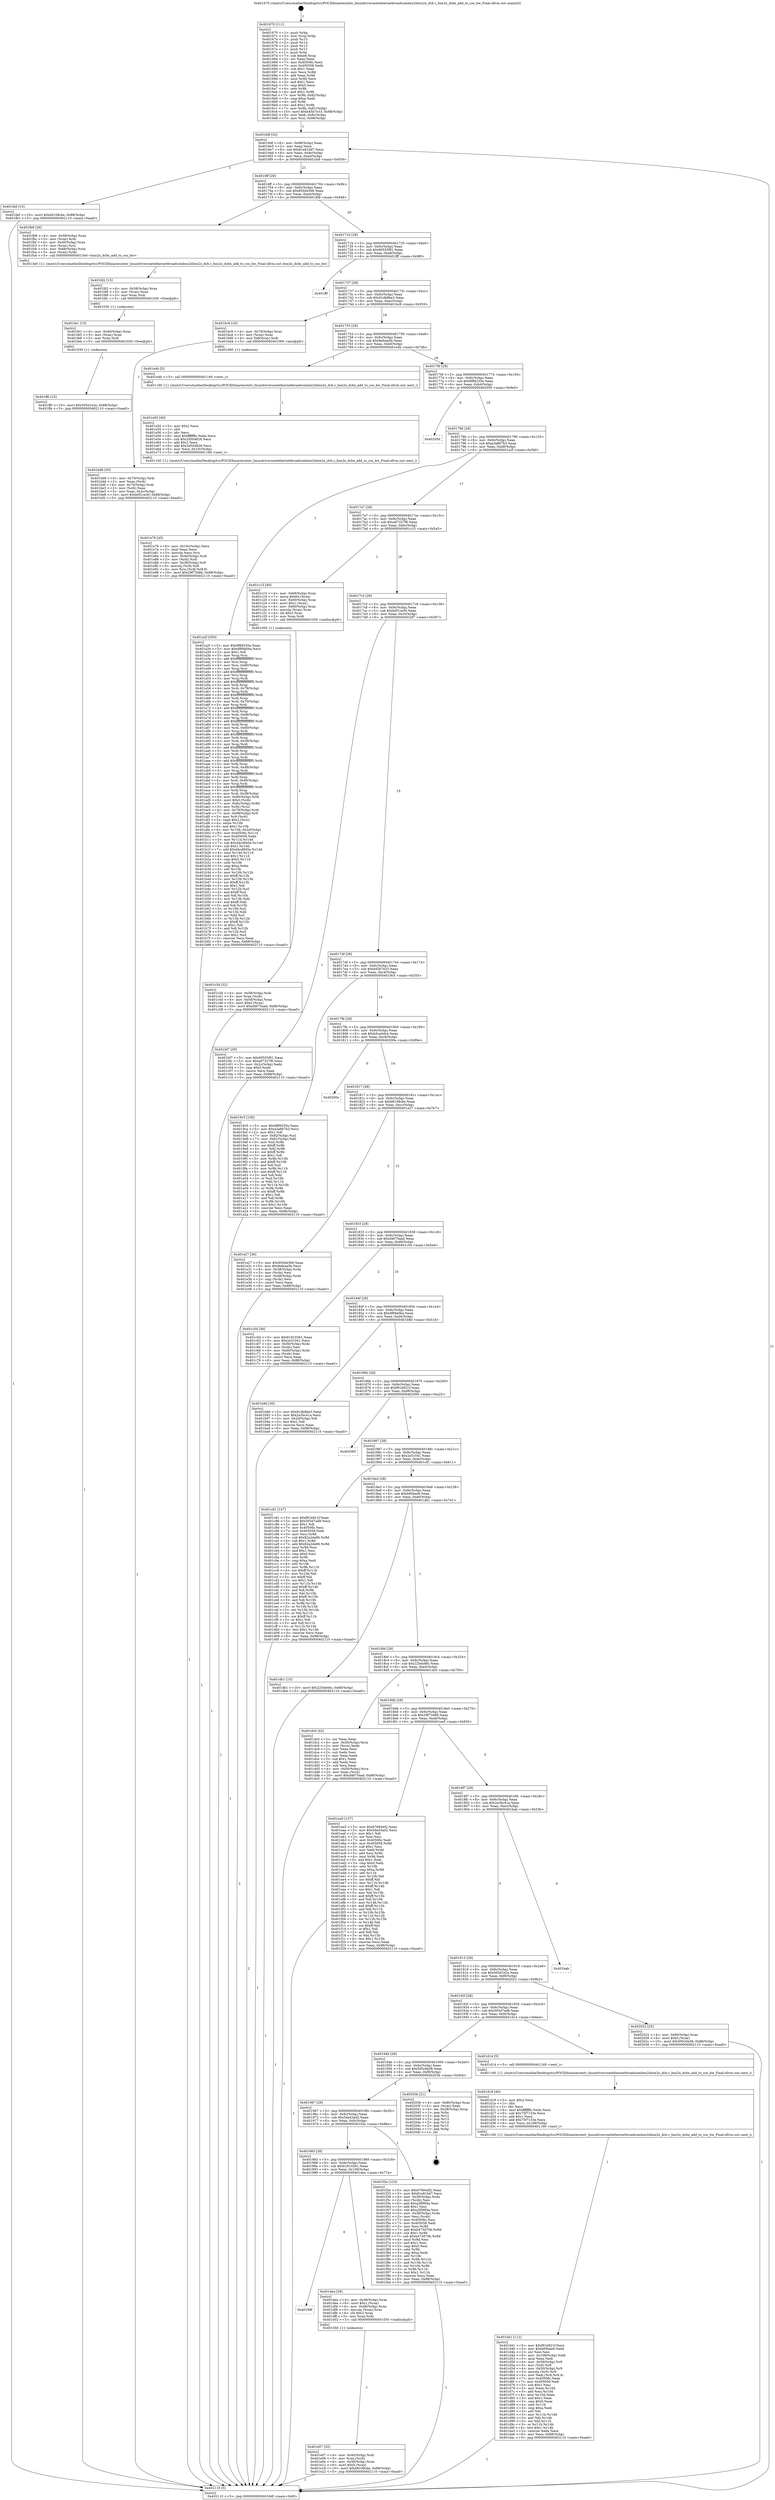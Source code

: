 digraph "0x401670" {
  label = "0x401670 (/mnt/c/Users/mathe/Desktop/tcc/POCII/binaries/extr_linuxdriversnetethernetbroadcombnx2xbnx2x_dcb.c_bnx2x_dcbx_add_to_cos_bw_Final-ollvm.out::main(0))"
  labelloc = "t"
  node[shape=record]

  Entry [label="",width=0.3,height=0.3,shape=circle,fillcolor=black,style=filled]
  "0x4016df" [label="{
     0x4016df [32]\l
     | [instrs]\l
     &nbsp;&nbsp;0x4016df \<+6\>: mov -0x88(%rbp),%eax\l
     &nbsp;&nbsp;0x4016e5 \<+2\>: mov %eax,%ecx\l
     &nbsp;&nbsp;0x4016e7 \<+6\>: sub $0x81e81bd7,%ecx\l
     &nbsp;&nbsp;0x4016ed \<+6\>: mov %eax,-0x9c(%rbp)\l
     &nbsp;&nbsp;0x4016f3 \<+6\>: mov %ecx,-0xa0(%rbp)\l
     &nbsp;&nbsp;0x4016f9 \<+6\>: je 0000000000401fa9 \<main+0x939\>\l
  }"]
  "0x401fa9" [label="{
     0x401fa9 [15]\l
     | [instrs]\l
     &nbsp;&nbsp;0x401fa9 \<+10\>: movl $0xb8108cbe,-0x88(%rbp)\l
     &nbsp;&nbsp;0x401fb3 \<+5\>: jmp 0000000000402110 \<main+0xaa0\>\l
  }"]
  "0x4016ff" [label="{
     0x4016ff [28]\l
     | [instrs]\l
     &nbsp;&nbsp;0x4016ff \<+5\>: jmp 0000000000401704 \<main+0x94\>\l
     &nbsp;&nbsp;0x401704 \<+6\>: mov -0x9c(%rbp),%eax\l
     &nbsp;&nbsp;0x40170a \<+5\>: sub $0x850d4366,%eax\l
     &nbsp;&nbsp;0x40170f \<+6\>: mov %eax,-0xa4(%rbp)\l
     &nbsp;&nbsp;0x401715 \<+6\>: je 0000000000401fb8 \<main+0x948\>\l
  }"]
  Exit [label="",width=0.3,height=0.3,shape=circle,fillcolor=black,style=filled,peripheries=2]
  "0x401fb8" [label="{
     0x401fb8 [26]\l
     | [instrs]\l
     &nbsp;&nbsp;0x401fb8 \<+4\>: mov -0x58(%rbp),%rax\l
     &nbsp;&nbsp;0x401fbc \<+3\>: mov (%rax),%rdi\l
     &nbsp;&nbsp;0x401fbf \<+4\>: mov -0x40(%rbp),%rax\l
     &nbsp;&nbsp;0x401fc3 \<+3\>: mov (%rax),%rsi\l
     &nbsp;&nbsp;0x401fc6 \<+4\>: mov -0x68(%rbp),%rax\l
     &nbsp;&nbsp;0x401fca \<+3\>: mov (%rax),%rdx\l
     &nbsp;&nbsp;0x401fcd \<+5\>: call 00000000004013e0 \<bnx2x_dcbx_add_to_cos_bw\>\l
     | [calls]\l
     &nbsp;&nbsp;0x4013e0 \{1\} (/mnt/c/Users/mathe/Desktop/tcc/POCII/binaries/extr_linuxdriversnetethernetbroadcombnx2xbnx2x_dcb.c_bnx2x_dcbx_add_to_cos_bw_Final-ollvm.out::bnx2x_dcbx_add_to_cos_bw)\l
  }"]
  "0x40171b" [label="{
     0x40171b [28]\l
     | [instrs]\l
     &nbsp;&nbsp;0x40171b \<+5\>: jmp 0000000000401720 \<main+0xb0\>\l
     &nbsp;&nbsp;0x401720 \<+6\>: mov -0x9c(%rbp),%eax\l
     &nbsp;&nbsp;0x401726 \<+5\>: sub $0x90555f91,%eax\l
     &nbsp;&nbsp;0x40172b \<+6\>: mov %eax,-0xa8(%rbp)\l
     &nbsp;&nbsp;0x401731 \<+6\>: je 0000000000401fff \<main+0x98f\>\l
  }"]
  "0x401ff0" [label="{
     0x401ff0 [15]\l
     | [instrs]\l
     &nbsp;&nbsp;0x401ff0 \<+10\>: movl $0x505d1e2e,-0x88(%rbp)\l
     &nbsp;&nbsp;0x401ffa \<+5\>: jmp 0000000000402110 \<main+0xaa0\>\l
  }"]
  "0x401fff" [label="{
     0x401fff\l
  }", style=dashed]
  "0x401737" [label="{
     0x401737 [28]\l
     | [instrs]\l
     &nbsp;&nbsp;0x401737 \<+5\>: jmp 000000000040173c \<main+0xcc\>\l
     &nbsp;&nbsp;0x40173c \<+6\>: mov -0x9c(%rbp),%eax\l
     &nbsp;&nbsp;0x401742 \<+5\>: sub $0x91db8be3,%eax\l
     &nbsp;&nbsp;0x401747 \<+6\>: mov %eax,-0xac(%rbp)\l
     &nbsp;&nbsp;0x40174d \<+6\>: je 0000000000401bc9 \<main+0x559\>\l
  }"]
  "0x401fe1" [label="{
     0x401fe1 [15]\l
     | [instrs]\l
     &nbsp;&nbsp;0x401fe1 \<+4\>: mov -0x40(%rbp),%rax\l
     &nbsp;&nbsp;0x401fe5 \<+3\>: mov (%rax),%rax\l
     &nbsp;&nbsp;0x401fe8 \<+3\>: mov %rax,%rdi\l
     &nbsp;&nbsp;0x401feb \<+5\>: call 0000000000401030 \<free@plt\>\l
     | [calls]\l
     &nbsp;&nbsp;0x401030 \{1\} (unknown)\l
  }"]
  "0x401bc9" [label="{
     0x401bc9 [16]\l
     | [instrs]\l
     &nbsp;&nbsp;0x401bc9 \<+4\>: mov -0x78(%rbp),%rax\l
     &nbsp;&nbsp;0x401bcd \<+3\>: mov (%rax),%rax\l
     &nbsp;&nbsp;0x401bd0 \<+4\>: mov 0x8(%rax),%rdi\l
     &nbsp;&nbsp;0x401bd4 \<+5\>: call 0000000000401060 \<atoi@plt\>\l
     | [calls]\l
     &nbsp;&nbsp;0x401060 \{1\} (unknown)\l
  }"]
  "0x401753" [label="{
     0x401753 [28]\l
     | [instrs]\l
     &nbsp;&nbsp;0x401753 \<+5\>: jmp 0000000000401758 \<main+0xe8\>\l
     &nbsp;&nbsp;0x401758 \<+6\>: mov -0x9c(%rbp),%eax\l
     &nbsp;&nbsp;0x40175e \<+5\>: sub $0x9efeaa5b,%eax\l
     &nbsp;&nbsp;0x401763 \<+6\>: mov %eax,-0xb0(%rbp)\l
     &nbsp;&nbsp;0x401769 \<+6\>: je 0000000000401e4b \<main+0x7db\>\l
  }"]
  "0x401fd2" [label="{
     0x401fd2 [15]\l
     | [instrs]\l
     &nbsp;&nbsp;0x401fd2 \<+4\>: mov -0x58(%rbp),%rax\l
     &nbsp;&nbsp;0x401fd6 \<+3\>: mov (%rax),%rax\l
     &nbsp;&nbsp;0x401fd9 \<+3\>: mov %rax,%rdi\l
     &nbsp;&nbsp;0x401fdc \<+5\>: call 0000000000401030 \<free@plt\>\l
     | [calls]\l
     &nbsp;&nbsp;0x401030 \{1\} (unknown)\l
  }"]
  "0x401e4b" [label="{
     0x401e4b [5]\l
     | [instrs]\l
     &nbsp;&nbsp;0x401e4b \<+5\>: call 0000000000401160 \<next_i\>\l
     | [calls]\l
     &nbsp;&nbsp;0x401160 \{1\} (/mnt/c/Users/mathe/Desktop/tcc/POCII/binaries/extr_linuxdriversnetethernetbroadcombnx2xbnx2x_dcb.c_bnx2x_dcbx_add_to_cos_bw_Final-ollvm.out::next_i)\l
  }"]
  "0x40176f" [label="{
     0x40176f [28]\l
     | [instrs]\l
     &nbsp;&nbsp;0x40176f \<+5\>: jmp 0000000000401774 \<main+0x104\>\l
     &nbsp;&nbsp;0x401774 \<+6\>: mov -0x9c(%rbp),%eax\l
     &nbsp;&nbsp;0x40177a \<+5\>: sub $0x9f89255e,%eax\l
     &nbsp;&nbsp;0x40177f \<+6\>: mov %eax,-0xb4(%rbp)\l
     &nbsp;&nbsp;0x401785 \<+6\>: je 0000000000402050 \<main+0x9e0\>\l
  }"]
  "0x401e78" [label="{
     0x401e78 [45]\l
     | [instrs]\l
     &nbsp;&nbsp;0x401e78 \<+6\>: mov -0x10c(%rbp),%ecx\l
     &nbsp;&nbsp;0x401e7e \<+3\>: imul %eax,%ecx\l
     &nbsp;&nbsp;0x401e81 \<+3\>: movslq %ecx,%rsi\l
     &nbsp;&nbsp;0x401e84 \<+4\>: mov -0x40(%rbp),%rdi\l
     &nbsp;&nbsp;0x401e88 \<+3\>: mov (%rdi),%rdi\l
     &nbsp;&nbsp;0x401e8b \<+4\>: mov -0x38(%rbp),%r8\l
     &nbsp;&nbsp;0x401e8f \<+3\>: movslq (%r8),%r8\l
     &nbsp;&nbsp;0x401e92 \<+4\>: mov %rsi,(%rdi,%r8,8)\l
     &nbsp;&nbsp;0x401e96 \<+10\>: movl $0x29f73486,-0x88(%rbp)\l
     &nbsp;&nbsp;0x401ea0 \<+5\>: jmp 0000000000402110 \<main+0xaa0\>\l
  }"]
  "0x402050" [label="{
     0x402050\l
  }", style=dashed]
  "0x40178b" [label="{
     0x40178b [28]\l
     | [instrs]\l
     &nbsp;&nbsp;0x40178b \<+5\>: jmp 0000000000401790 \<main+0x120\>\l
     &nbsp;&nbsp;0x401790 \<+6\>: mov -0x9c(%rbp),%eax\l
     &nbsp;&nbsp;0x401796 \<+5\>: sub $0xa3a867b3,%eax\l
     &nbsp;&nbsp;0x40179b \<+6\>: mov %eax,-0xb8(%rbp)\l
     &nbsp;&nbsp;0x4017a1 \<+6\>: je 0000000000401a2f \<main+0x3bf\>\l
  }"]
  "0x401e50" [label="{
     0x401e50 [40]\l
     | [instrs]\l
     &nbsp;&nbsp;0x401e50 \<+5\>: mov $0x2,%ecx\l
     &nbsp;&nbsp;0x401e55 \<+1\>: cltd\l
     &nbsp;&nbsp;0x401e56 \<+2\>: idiv %ecx\l
     &nbsp;&nbsp;0x401e58 \<+6\>: imul $0xfffffffe,%edx,%ecx\l
     &nbsp;&nbsp;0x401e5e \<+6\>: sub $0x2d504826,%ecx\l
     &nbsp;&nbsp;0x401e64 \<+3\>: add $0x1,%ecx\l
     &nbsp;&nbsp;0x401e67 \<+6\>: add $0x2d504826,%ecx\l
     &nbsp;&nbsp;0x401e6d \<+6\>: mov %ecx,-0x10c(%rbp)\l
     &nbsp;&nbsp;0x401e73 \<+5\>: call 0000000000401160 \<next_i\>\l
     | [calls]\l
     &nbsp;&nbsp;0x401160 \{1\} (/mnt/c/Users/mathe/Desktop/tcc/POCII/binaries/extr_linuxdriversnetethernetbroadcombnx2xbnx2x_dcb.c_bnx2x_dcbx_add_to_cos_bw_Final-ollvm.out::next_i)\l
  }"]
  "0x401a2f" [label="{
     0x401a2f [350]\l
     | [instrs]\l
     &nbsp;&nbsp;0x401a2f \<+5\>: mov $0x9f89255e,%eax\l
     &nbsp;&nbsp;0x401a34 \<+5\>: mov $0xdf89a0ba,%ecx\l
     &nbsp;&nbsp;0x401a39 \<+2\>: mov $0x1,%dl\l
     &nbsp;&nbsp;0x401a3b \<+3\>: mov %rsp,%rsi\l
     &nbsp;&nbsp;0x401a3e \<+4\>: add $0xfffffffffffffff0,%rsi\l
     &nbsp;&nbsp;0x401a42 \<+3\>: mov %rsi,%rsp\l
     &nbsp;&nbsp;0x401a45 \<+4\>: mov %rsi,-0x80(%rbp)\l
     &nbsp;&nbsp;0x401a49 \<+3\>: mov %rsp,%rsi\l
     &nbsp;&nbsp;0x401a4c \<+4\>: add $0xfffffffffffffff0,%rsi\l
     &nbsp;&nbsp;0x401a50 \<+3\>: mov %rsi,%rsp\l
     &nbsp;&nbsp;0x401a53 \<+3\>: mov %rsp,%rdi\l
     &nbsp;&nbsp;0x401a56 \<+4\>: add $0xfffffffffffffff0,%rdi\l
     &nbsp;&nbsp;0x401a5a \<+3\>: mov %rdi,%rsp\l
     &nbsp;&nbsp;0x401a5d \<+4\>: mov %rdi,-0x78(%rbp)\l
     &nbsp;&nbsp;0x401a61 \<+3\>: mov %rsp,%rdi\l
     &nbsp;&nbsp;0x401a64 \<+4\>: add $0xfffffffffffffff0,%rdi\l
     &nbsp;&nbsp;0x401a68 \<+3\>: mov %rdi,%rsp\l
     &nbsp;&nbsp;0x401a6b \<+4\>: mov %rdi,-0x70(%rbp)\l
     &nbsp;&nbsp;0x401a6f \<+3\>: mov %rsp,%rdi\l
     &nbsp;&nbsp;0x401a72 \<+4\>: add $0xfffffffffffffff0,%rdi\l
     &nbsp;&nbsp;0x401a76 \<+3\>: mov %rdi,%rsp\l
     &nbsp;&nbsp;0x401a79 \<+4\>: mov %rdi,-0x68(%rbp)\l
     &nbsp;&nbsp;0x401a7d \<+3\>: mov %rsp,%rdi\l
     &nbsp;&nbsp;0x401a80 \<+4\>: add $0xfffffffffffffff0,%rdi\l
     &nbsp;&nbsp;0x401a84 \<+3\>: mov %rdi,%rsp\l
     &nbsp;&nbsp;0x401a87 \<+4\>: mov %rdi,-0x60(%rbp)\l
     &nbsp;&nbsp;0x401a8b \<+3\>: mov %rsp,%rdi\l
     &nbsp;&nbsp;0x401a8e \<+4\>: add $0xfffffffffffffff0,%rdi\l
     &nbsp;&nbsp;0x401a92 \<+3\>: mov %rdi,%rsp\l
     &nbsp;&nbsp;0x401a95 \<+4\>: mov %rdi,-0x58(%rbp)\l
     &nbsp;&nbsp;0x401a99 \<+3\>: mov %rsp,%rdi\l
     &nbsp;&nbsp;0x401a9c \<+4\>: add $0xfffffffffffffff0,%rdi\l
     &nbsp;&nbsp;0x401aa0 \<+3\>: mov %rdi,%rsp\l
     &nbsp;&nbsp;0x401aa3 \<+4\>: mov %rdi,-0x50(%rbp)\l
     &nbsp;&nbsp;0x401aa7 \<+3\>: mov %rsp,%rdi\l
     &nbsp;&nbsp;0x401aaa \<+4\>: add $0xfffffffffffffff0,%rdi\l
     &nbsp;&nbsp;0x401aae \<+3\>: mov %rdi,%rsp\l
     &nbsp;&nbsp;0x401ab1 \<+4\>: mov %rdi,-0x48(%rbp)\l
     &nbsp;&nbsp;0x401ab5 \<+3\>: mov %rsp,%rdi\l
     &nbsp;&nbsp;0x401ab8 \<+4\>: add $0xfffffffffffffff0,%rdi\l
     &nbsp;&nbsp;0x401abc \<+3\>: mov %rdi,%rsp\l
     &nbsp;&nbsp;0x401abf \<+4\>: mov %rdi,-0x40(%rbp)\l
     &nbsp;&nbsp;0x401ac3 \<+3\>: mov %rsp,%rdi\l
     &nbsp;&nbsp;0x401ac6 \<+4\>: add $0xfffffffffffffff0,%rdi\l
     &nbsp;&nbsp;0x401aca \<+3\>: mov %rdi,%rsp\l
     &nbsp;&nbsp;0x401acd \<+4\>: mov %rdi,-0x38(%rbp)\l
     &nbsp;&nbsp;0x401ad1 \<+4\>: mov -0x80(%rbp),%rdi\l
     &nbsp;&nbsp;0x401ad5 \<+6\>: movl $0x0,(%rdi)\l
     &nbsp;&nbsp;0x401adb \<+7\>: mov -0x8c(%rbp),%r8d\l
     &nbsp;&nbsp;0x401ae2 \<+3\>: mov %r8d,(%rsi)\l
     &nbsp;&nbsp;0x401ae5 \<+4\>: mov -0x78(%rbp),%rdi\l
     &nbsp;&nbsp;0x401ae9 \<+7\>: mov -0x98(%rbp),%r9\l
     &nbsp;&nbsp;0x401af0 \<+3\>: mov %r9,(%rdi)\l
     &nbsp;&nbsp;0x401af3 \<+3\>: cmpl $0x2,(%rsi)\l
     &nbsp;&nbsp;0x401af6 \<+4\>: setne %r10b\l
     &nbsp;&nbsp;0x401afa \<+4\>: and $0x1,%r10b\l
     &nbsp;&nbsp;0x401afe \<+4\>: mov %r10b,-0x2d(%rbp)\l
     &nbsp;&nbsp;0x401b02 \<+8\>: mov 0x40506c,%r11d\l
     &nbsp;&nbsp;0x401b0a \<+7\>: mov 0x405058,%ebx\l
     &nbsp;&nbsp;0x401b11 \<+3\>: mov %r11d,%r14d\l
     &nbsp;&nbsp;0x401b14 \<+7\>: sub $0xd4cd945e,%r14d\l
     &nbsp;&nbsp;0x401b1b \<+4\>: sub $0x1,%r14d\l
     &nbsp;&nbsp;0x401b1f \<+7\>: add $0xd4cd945e,%r14d\l
     &nbsp;&nbsp;0x401b26 \<+4\>: imul %r14d,%r11d\l
     &nbsp;&nbsp;0x401b2a \<+4\>: and $0x1,%r11d\l
     &nbsp;&nbsp;0x401b2e \<+4\>: cmp $0x0,%r11d\l
     &nbsp;&nbsp;0x401b32 \<+4\>: sete %r10b\l
     &nbsp;&nbsp;0x401b36 \<+3\>: cmp $0xa,%ebx\l
     &nbsp;&nbsp;0x401b39 \<+4\>: setl %r15b\l
     &nbsp;&nbsp;0x401b3d \<+3\>: mov %r10b,%r12b\l
     &nbsp;&nbsp;0x401b40 \<+4\>: xor $0xff,%r12b\l
     &nbsp;&nbsp;0x401b44 \<+3\>: mov %r15b,%r13b\l
     &nbsp;&nbsp;0x401b47 \<+4\>: xor $0xff,%r13b\l
     &nbsp;&nbsp;0x401b4b \<+3\>: xor $0x1,%dl\l
     &nbsp;&nbsp;0x401b4e \<+3\>: mov %r12b,%sil\l
     &nbsp;&nbsp;0x401b51 \<+4\>: and $0xff,%sil\l
     &nbsp;&nbsp;0x401b55 \<+3\>: and %dl,%r10b\l
     &nbsp;&nbsp;0x401b58 \<+3\>: mov %r13b,%dil\l
     &nbsp;&nbsp;0x401b5b \<+4\>: and $0xff,%dil\l
     &nbsp;&nbsp;0x401b5f \<+3\>: and %dl,%r15b\l
     &nbsp;&nbsp;0x401b62 \<+3\>: or %r10b,%sil\l
     &nbsp;&nbsp;0x401b65 \<+3\>: or %r15b,%dil\l
     &nbsp;&nbsp;0x401b68 \<+3\>: xor %dil,%sil\l
     &nbsp;&nbsp;0x401b6b \<+3\>: or %r13b,%r12b\l
     &nbsp;&nbsp;0x401b6e \<+4\>: xor $0xff,%r12b\l
     &nbsp;&nbsp;0x401b72 \<+3\>: or $0x1,%dl\l
     &nbsp;&nbsp;0x401b75 \<+3\>: and %dl,%r12b\l
     &nbsp;&nbsp;0x401b78 \<+3\>: or %r12b,%sil\l
     &nbsp;&nbsp;0x401b7b \<+4\>: test $0x1,%sil\l
     &nbsp;&nbsp;0x401b7f \<+3\>: cmovne %ecx,%eax\l
     &nbsp;&nbsp;0x401b82 \<+6\>: mov %eax,-0x88(%rbp)\l
     &nbsp;&nbsp;0x401b88 \<+5\>: jmp 0000000000402110 \<main+0xaa0\>\l
  }"]
  "0x4017a7" [label="{
     0x4017a7 [28]\l
     | [instrs]\l
     &nbsp;&nbsp;0x4017a7 \<+5\>: jmp 00000000004017ac \<main+0x13c\>\l
     &nbsp;&nbsp;0x4017ac \<+6\>: mov -0x9c(%rbp),%eax\l
     &nbsp;&nbsp;0x4017b2 \<+5\>: sub $0xa97327f6,%eax\l
     &nbsp;&nbsp;0x4017b7 \<+6\>: mov %eax,-0xbc(%rbp)\l
     &nbsp;&nbsp;0x4017bd \<+6\>: je 0000000000401c15 \<main+0x5a5\>\l
  }"]
  "0x401e07" [label="{
     0x401e07 [32]\l
     | [instrs]\l
     &nbsp;&nbsp;0x401e07 \<+4\>: mov -0x40(%rbp),%rdi\l
     &nbsp;&nbsp;0x401e0b \<+3\>: mov %rax,(%rdi)\l
     &nbsp;&nbsp;0x401e0e \<+4\>: mov -0x38(%rbp),%rax\l
     &nbsp;&nbsp;0x401e12 \<+6\>: movl $0x0,(%rax)\l
     &nbsp;&nbsp;0x401e18 \<+10\>: movl $0xb8108cbe,-0x88(%rbp)\l
     &nbsp;&nbsp;0x401e22 \<+5\>: jmp 0000000000402110 \<main+0xaa0\>\l
  }"]
  "0x401c15" [label="{
     0x401c15 [40]\l
     | [instrs]\l
     &nbsp;&nbsp;0x401c15 \<+4\>: mov -0x68(%rbp),%rax\l
     &nbsp;&nbsp;0x401c19 \<+7\>: movq $0x64,(%rax)\l
     &nbsp;&nbsp;0x401c20 \<+4\>: mov -0x60(%rbp),%rax\l
     &nbsp;&nbsp;0x401c24 \<+6\>: movl $0x1,(%rax)\l
     &nbsp;&nbsp;0x401c2a \<+4\>: mov -0x60(%rbp),%rax\l
     &nbsp;&nbsp;0x401c2e \<+3\>: movslq (%rax),%rax\l
     &nbsp;&nbsp;0x401c31 \<+4\>: shl $0x2,%rax\l
     &nbsp;&nbsp;0x401c35 \<+3\>: mov %rax,%rdi\l
     &nbsp;&nbsp;0x401c38 \<+5\>: call 0000000000401050 \<malloc@plt\>\l
     | [calls]\l
     &nbsp;&nbsp;0x401050 \{1\} (unknown)\l
  }"]
  "0x4017c3" [label="{
     0x4017c3 [28]\l
     | [instrs]\l
     &nbsp;&nbsp;0x4017c3 \<+5\>: jmp 00000000004017c8 \<main+0x158\>\l
     &nbsp;&nbsp;0x4017c8 \<+6\>: mov -0x9c(%rbp),%eax\l
     &nbsp;&nbsp;0x4017ce \<+5\>: sub $0xb0f1ce30,%eax\l
     &nbsp;&nbsp;0x4017d3 \<+6\>: mov %eax,-0xc0(%rbp)\l
     &nbsp;&nbsp;0x4017d9 \<+6\>: je 0000000000401bf7 \<main+0x587\>\l
  }"]
  "0x40199f" [label="{
     0x40199f\l
  }", style=dashed]
  "0x401bf7" [label="{
     0x401bf7 [30]\l
     | [instrs]\l
     &nbsp;&nbsp;0x401bf7 \<+5\>: mov $0x90555f91,%eax\l
     &nbsp;&nbsp;0x401bfc \<+5\>: mov $0xa97327f6,%ecx\l
     &nbsp;&nbsp;0x401c01 \<+3\>: mov -0x2c(%rbp),%edx\l
     &nbsp;&nbsp;0x401c04 \<+3\>: cmp $0x0,%edx\l
     &nbsp;&nbsp;0x401c07 \<+3\>: cmove %ecx,%eax\l
     &nbsp;&nbsp;0x401c0a \<+6\>: mov %eax,-0x88(%rbp)\l
     &nbsp;&nbsp;0x401c10 \<+5\>: jmp 0000000000402110 \<main+0xaa0\>\l
  }"]
  "0x4017df" [label="{
     0x4017df [28]\l
     | [instrs]\l
     &nbsp;&nbsp;0x4017df \<+5\>: jmp 00000000004017e4 \<main+0x174\>\l
     &nbsp;&nbsp;0x4017e4 \<+6\>: mov -0x9c(%rbp),%eax\l
     &nbsp;&nbsp;0x4017ea \<+5\>: sub $0xb45b7e33,%eax\l
     &nbsp;&nbsp;0x4017ef \<+6\>: mov %eax,-0xc4(%rbp)\l
     &nbsp;&nbsp;0x4017f5 \<+6\>: je 00000000004019c5 \<main+0x355\>\l
  }"]
  "0x401dea" [label="{
     0x401dea [29]\l
     | [instrs]\l
     &nbsp;&nbsp;0x401dea \<+4\>: mov -0x48(%rbp),%rax\l
     &nbsp;&nbsp;0x401dee \<+6\>: movl $0x1,(%rax)\l
     &nbsp;&nbsp;0x401df4 \<+4\>: mov -0x48(%rbp),%rax\l
     &nbsp;&nbsp;0x401df8 \<+3\>: movslq (%rax),%rax\l
     &nbsp;&nbsp;0x401dfb \<+4\>: shl $0x3,%rax\l
     &nbsp;&nbsp;0x401dff \<+3\>: mov %rax,%rdi\l
     &nbsp;&nbsp;0x401e02 \<+5\>: call 0000000000401050 \<malloc@plt\>\l
     | [calls]\l
     &nbsp;&nbsp;0x401050 \{1\} (unknown)\l
  }"]
  "0x4019c5" [label="{
     0x4019c5 [106]\l
     | [instrs]\l
     &nbsp;&nbsp;0x4019c5 \<+5\>: mov $0x9f89255e,%eax\l
     &nbsp;&nbsp;0x4019ca \<+5\>: mov $0xa3a867b3,%ecx\l
     &nbsp;&nbsp;0x4019cf \<+2\>: mov $0x1,%dl\l
     &nbsp;&nbsp;0x4019d1 \<+7\>: mov -0x82(%rbp),%sil\l
     &nbsp;&nbsp;0x4019d8 \<+7\>: mov -0x81(%rbp),%dil\l
     &nbsp;&nbsp;0x4019df \<+3\>: mov %sil,%r8b\l
     &nbsp;&nbsp;0x4019e2 \<+4\>: xor $0xff,%r8b\l
     &nbsp;&nbsp;0x4019e6 \<+3\>: mov %dil,%r9b\l
     &nbsp;&nbsp;0x4019e9 \<+4\>: xor $0xff,%r9b\l
     &nbsp;&nbsp;0x4019ed \<+3\>: xor $0x1,%dl\l
     &nbsp;&nbsp;0x4019f0 \<+3\>: mov %r8b,%r10b\l
     &nbsp;&nbsp;0x4019f3 \<+4\>: and $0xff,%r10b\l
     &nbsp;&nbsp;0x4019f7 \<+3\>: and %dl,%sil\l
     &nbsp;&nbsp;0x4019fa \<+3\>: mov %r9b,%r11b\l
     &nbsp;&nbsp;0x4019fd \<+4\>: and $0xff,%r11b\l
     &nbsp;&nbsp;0x401a01 \<+3\>: and %dl,%dil\l
     &nbsp;&nbsp;0x401a04 \<+3\>: or %sil,%r10b\l
     &nbsp;&nbsp;0x401a07 \<+3\>: or %dil,%r11b\l
     &nbsp;&nbsp;0x401a0a \<+3\>: xor %r11b,%r10b\l
     &nbsp;&nbsp;0x401a0d \<+3\>: or %r9b,%r8b\l
     &nbsp;&nbsp;0x401a10 \<+4\>: xor $0xff,%r8b\l
     &nbsp;&nbsp;0x401a14 \<+3\>: or $0x1,%dl\l
     &nbsp;&nbsp;0x401a17 \<+3\>: and %dl,%r8b\l
     &nbsp;&nbsp;0x401a1a \<+3\>: or %r8b,%r10b\l
     &nbsp;&nbsp;0x401a1d \<+4\>: test $0x1,%r10b\l
     &nbsp;&nbsp;0x401a21 \<+3\>: cmovne %ecx,%eax\l
     &nbsp;&nbsp;0x401a24 \<+6\>: mov %eax,-0x88(%rbp)\l
     &nbsp;&nbsp;0x401a2a \<+5\>: jmp 0000000000402110 \<main+0xaa0\>\l
  }"]
  "0x4017fb" [label="{
     0x4017fb [28]\l
     | [instrs]\l
     &nbsp;&nbsp;0x4017fb \<+5\>: jmp 0000000000401800 \<main+0x190\>\l
     &nbsp;&nbsp;0x401800 \<+6\>: mov -0x9c(%rbp),%eax\l
     &nbsp;&nbsp;0x401806 \<+5\>: sub $0xb5ca4de4,%eax\l
     &nbsp;&nbsp;0x40180b \<+6\>: mov %eax,-0xc8(%rbp)\l
     &nbsp;&nbsp;0x401811 \<+6\>: je 000000000040200e \<main+0x99e\>\l
  }"]
  "0x402110" [label="{
     0x402110 [5]\l
     | [instrs]\l
     &nbsp;&nbsp;0x402110 \<+5\>: jmp 00000000004016df \<main+0x6f\>\l
  }"]
  "0x401670" [label="{
     0x401670 [111]\l
     | [instrs]\l
     &nbsp;&nbsp;0x401670 \<+1\>: push %rbp\l
     &nbsp;&nbsp;0x401671 \<+3\>: mov %rsp,%rbp\l
     &nbsp;&nbsp;0x401674 \<+2\>: push %r15\l
     &nbsp;&nbsp;0x401676 \<+2\>: push %r14\l
     &nbsp;&nbsp;0x401678 \<+2\>: push %r13\l
     &nbsp;&nbsp;0x40167a \<+2\>: push %r12\l
     &nbsp;&nbsp;0x40167c \<+1\>: push %rbx\l
     &nbsp;&nbsp;0x40167d \<+7\>: sub $0xe8,%rsp\l
     &nbsp;&nbsp;0x401684 \<+2\>: xor %eax,%eax\l
     &nbsp;&nbsp;0x401686 \<+7\>: mov 0x40506c,%ecx\l
     &nbsp;&nbsp;0x40168d \<+7\>: mov 0x405058,%edx\l
     &nbsp;&nbsp;0x401694 \<+3\>: sub $0x1,%eax\l
     &nbsp;&nbsp;0x401697 \<+3\>: mov %ecx,%r8d\l
     &nbsp;&nbsp;0x40169a \<+3\>: add %eax,%r8d\l
     &nbsp;&nbsp;0x40169d \<+4\>: imul %r8d,%ecx\l
     &nbsp;&nbsp;0x4016a1 \<+3\>: and $0x1,%ecx\l
     &nbsp;&nbsp;0x4016a4 \<+3\>: cmp $0x0,%ecx\l
     &nbsp;&nbsp;0x4016a7 \<+4\>: sete %r9b\l
     &nbsp;&nbsp;0x4016ab \<+4\>: and $0x1,%r9b\l
     &nbsp;&nbsp;0x4016af \<+7\>: mov %r9b,-0x82(%rbp)\l
     &nbsp;&nbsp;0x4016b6 \<+3\>: cmp $0xa,%edx\l
     &nbsp;&nbsp;0x4016b9 \<+4\>: setl %r9b\l
     &nbsp;&nbsp;0x4016bd \<+4\>: and $0x1,%r9b\l
     &nbsp;&nbsp;0x4016c1 \<+7\>: mov %r9b,-0x81(%rbp)\l
     &nbsp;&nbsp;0x4016c8 \<+10\>: movl $0xb45b7e33,-0x88(%rbp)\l
     &nbsp;&nbsp;0x4016d2 \<+6\>: mov %edi,-0x8c(%rbp)\l
     &nbsp;&nbsp;0x4016d8 \<+7\>: mov %rsi,-0x98(%rbp)\l
  }"]
  "0x401983" [label="{
     0x401983 [28]\l
     | [instrs]\l
     &nbsp;&nbsp;0x401983 \<+5\>: jmp 0000000000401988 \<main+0x318\>\l
     &nbsp;&nbsp;0x401988 \<+6\>: mov -0x9c(%rbp),%eax\l
     &nbsp;&nbsp;0x40198e \<+5\>: sub $0x61810261,%eax\l
     &nbsp;&nbsp;0x401993 \<+6\>: mov %eax,-0x100(%rbp)\l
     &nbsp;&nbsp;0x401999 \<+6\>: je 0000000000401dea \<main+0x77a\>\l
  }"]
  "0x401f2e" [label="{
     0x401f2e [123]\l
     | [instrs]\l
     &nbsp;&nbsp;0x401f2e \<+5\>: mov $0x676944f2,%eax\l
     &nbsp;&nbsp;0x401f33 \<+5\>: mov $0x81e81bd7,%ecx\l
     &nbsp;&nbsp;0x401f38 \<+4\>: mov -0x38(%rbp),%rdx\l
     &nbsp;&nbsp;0x401f3c \<+2\>: mov (%rdx),%esi\l
     &nbsp;&nbsp;0x401f3e \<+6\>: add $0xa2f08f4a,%esi\l
     &nbsp;&nbsp;0x401f44 \<+3\>: add $0x1,%esi\l
     &nbsp;&nbsp;0x401f47 \<+6\>: sub $0xa2f08f4a,%esi\l
     &nbsp;&nbsp;0x401f4d \<+4\>: mov -0x38(%rbp),%rdx\l
     &nbsp;&nbsp;0x401f51 \<+2\>: mov %esi,(%rdx)\l
     &nbsp;&nbsp;0x401f53 \<+7\>: mov 0x40506c,%esi\l
     &nbsp;&nbsp;0x401f5a \<+7\>: mov 0x405058,%edi\l
     &nbsp;&nbsp;0x401f61 \<+3\>: mov %esi,%r8d\l
     &nbsp;&nbsp;0x401f64 \<+7\>: add $0xb473d70b,%r8d\l
     &nbsp;&nbsp;0x401f6b \<+4\>: sub $0x1,%r8d\l
     &nbsp;&nbsp;0x401f6f \<+7\>: sub $0xb473d70b,%r8d\l
     &nbsp;&nbsp;0x401f76 \<+4\>: imul %r8d,%esi\l
     &nbsp;&nbsp;0x401f7a \<+3\>: and $0x1,%esi\l
     &nbsp;&nbsp;0x401f7d \<+3\>: cmp $0x0,%esi\l
     &nbsp;&nbsp;0x401f80 \<+4\>: sete %r9b\l
     &nbsp;&nbsp;0x401f84 \<+3\>: cmp $0xa,%edi\l
     &nbsp;&nbsp;0x401f87 \<+4\>: setl %r10b\l
     &nbsp;&nbsp;0x401f8b \<+3\>: mov %r9b,%r11b\l
     &nbsp;&nbsp;0x401f8e \<+3\>: and %r10b,%r11b\l
     &nbsp;&nbsp;0x401f91 \<+3\>: xor %r10b,%r9b\l
     &nbsp;&nbsp;0x401f94 \<+3\>: or %r9b,%r11b\l
     &nbsp;&nbsp;0x401f97 \<+4\>: test $0x1,%r11b\l
     &nbsp;&nbsp;0x401f9b \<+3\>: cmovne %ecx,%eax\l
     &nbsp;&nbsp;0x401f9e \<+6\>: mov %eax,-0x88(%rbp)\l
     &nbsp;&nbsp;0x401fa4 \<+5\>: jmp 0000000000402110 \<main+0xaa0\>\l
  }"]
  "0x40200e" [label="{
     0x40200e\l
  }", style=dashed]
  "0x401817" [label="{
     0x401817 [28]\l
     | [instrs]\l
     &nbsp;&nbsp;0x401817 \<+5\>: jmp 000000000040181c \<main+0x1ac\>\l
     &nbsp;&nbsp;0x40181c \<+6\>: mov -0x9c(%rbp),%eax\l
     &nbsp;&nbsp;0x401822 \<+5\>: sub $0xb8108cbe,%eax\l
     &nbsp;&nbsp;0x401827 \<+6\>: mov %eax,-0xcc(%rbp)\l
     &nbsp;&nbsp;0x40182d \<+6\>: je 0000000000401e27 \<main+0x7b7\>\l
  }"]
  "0x401967" [label="{
     0x401967 [28]\l
     | [instrs]\l
     &nbsp;&nbsp;0x401967 \<+5\>: jmp 000000000040196c \<main+0x2fc\>\l
     &nbsp;&nbsp;0x40196c \<+6\>: mov -0x9c(%rbp),%eax\l
     &nbsp;&nbsp;0x401972 \<+5\>: sub $0x5da43ad2,%eax\l
     &nbsp;&nbsp;0x401977 \<+6\>: mov %eax,-0xfc(%rbp)\l
     &nbsp;&nbsp;0x40197d \<+6\>: je 0000000000401f2e \<main+0x8be\>\l
  }"]
  "0x401e27" [label="{
     0x401e27 [36]\l
     | [instrs]\l
     &nbsp;&nbsp;0x401e27 \<+5\>: mov $0x850d4366,%eax\l
     &nbsp;&nbsp;0x401e2c \<+5\>: mov $0x9efeaa5b,%ecx\l
     &nbsp;&nbsp;0x401e31 \<+4\>: mov -0x38(%rbp),%rdx\l
     &nbsp;&nbsp;0x401e35 \<+2\>: mov (%rdx),%esi\l
     &nbsp;&nbsp;0x401e37 \<+4\>: mov -0x48(%rbp),%rdx\l
     &nbsp;&nbsp;0x401e3b \<+2\>: cmp (%rdx),%esi\l
     &nbsp;&nbsp;0x401e3d \<+3\>: cmovl %ecx,%eax\l
     &nbsp;&nbsp;0x401e40 \<+6\>: mov %eax,-0x88(%rbp)\l
     &nbsp;&nbsp;0x401e46 \<+5\>: jmp 0000000000402110 \<main+0xaa0\>\l
  }"]
  "0x401833" [label="{
     0x401833 [28]\l
     | [instrs]\l
     &nbsp;&nbsp;0x401833 \<+5\>: jmp 0000000000401838 \<main+0x1c8\>\l
     &nbsp;&nbsp;0x401838 \<+6\>: mov -0x9c(%rbp),%eax\l
     &nbsp;&nbsp;0x40183e \<+5\>: sub $0xd4675aad,%eax\l
     &nbsp;&nbsp;0x401843 \<+6\>: mov %eax,-0xd0(%rbp)\l
     &nbsp;&nbsp;0x401849 \<+6\>: je 0000000000401c5d \<main+0x5ed\>\l
  }"]
  "0x40203b" [label="{
     0x40203b [21]\l
     | [instrs]\l
     &nbsp;&nbsp;0x40203b \<+4\>: mov -0x80(%rbp),%rax\l
     &nbsp;&nbsp;0x40203f \<+2\>: mov (%rax),%eax\l
     &nbsp;&nbsp;0x402041 \<+4\>: lea -0x28(%rbp),%rsp\l
     &nbsp;&nbsp;0x402045 \<+1\>: pop %rbx\l
     &nbsp;&nbsp;0x402046 \<+2\>: pop %r12\l
     &nbsp;&nbsp;0x402048 \<+2\>: pop %r13\l
     &nbsp;&nbsp;0x40204a \<+2\>: pop %r14\l
     &nbsp;&nbsp;0x40204c \<+2\>: pop %r15\l
     &nbsp;&nbsp;0x40204e \<+1\>: pop %rbp\l
     &nbsp;&nbsp;0x40204f \<+1\>: ret\l
  }"]
  "0x401c5d" [label="{
     0x401c5d [36]\l
     | [instrs]\l
     &nbsp;&nbsp;0x401c5d \<+5\>: mov $0x61810261,%eax\l
     &nbsp;&nbsp;0x401c62 \<+5\>: mov $0x2e31041,%ecx\l
     &nbsp;&nbsp;0x401c67 \<+4\>: mov -0x50(%rbp),%rdx\l
     &nbsp;&nbsp;0x401c6b \<+2\>: mov (%rdx),%esi\l
     &nbsp;&nbsp;0x401c6d \<+4\>: mov -0x60(%rbp),%rdx\l
     &nbsp;&nbsp;0x401c71 \<+2\>: cmp (%rdx),%esi\l
     &nbsp;&nbsp;0x401c73 \<+3\>: cmovl %ecx,%eax\l
     &nbsp;&nbsp;0x401c76 \<+6\>: mov %eax,-0x88(%rbp)\l
     &nbsp;&nbsp;0x401c7c \<+5\>: jmp 0000000000402110 \<main+0xaa0\>\l
  }"]
  "0x40184f" [label="{
     0x40184f [28]\l
     | [instrs]\l
     &nbsp;&nbsp;0x40184f \<+5\>: jmp 0000000000401854 \<main+0x1e4\>\l
     &nbsp;&nbsp;0x401854 \<+6\>: mov -0x9c(%rbp),%eax\l
     &nbsp;&nbsp;0x40185a \<+5\>: sub $0xdf89a0ba,%eax\l
     &nbsp;&nbsp;0x40185f \<+6\>: mov %eax,-0xd4(%rbp)\l
     &nbsp;&nbsp;0x401865 \<+6\>: je 0000000000401b8d \<main+0x51d\>\l
  }"]
  "0x401d41" [label="{
     0x401d41 [112]\l
     | [instrs]\l
     &nbsp;&nbsp;0x401d41 \<+5\>: mov $0xf91b821f,%ecx\l
     &nbsp;&nbsp;0x401d46 \<+5\>: mov $0xb85bae9,%edx\l
     &nbsp;&nbsp;0x401d4b \<+2\>: xor %esi,%esi\l
     &nbsp;&nbsp;0x401d4d \<+6\>: mov -0x108(%rbp),%edi\l
     &nbsp;&nbsp;0x401d53 \<+3\>: imul %eax,%edi\l
     &nbsp;&nbsp;0x401d56 \<+4\>: mov -0x58(%rbp),%r8\l
     &nbsp;&nbsp;0x401d5a \<+3\>: mov (%r8),%r8\l
     &nbsp;&nbsp;0x401d5d \<+4\>: mov -0x50(%rbp),%r9\l
     &nbsp;&nbsp;0x401d61 \<+3\>: movslq (%r9),%r9\l
     &nbsp;&nbsp;0x401d64 \<+4\>: mov %edi,(%r8,%r9,4)\l
     &nbsp;&nbsp;0x401d68 \<+7\>: mov 0x40506c,%eax\l
     &nbsp;&nbsp;0x401d6f \<+7\>: mov 0x405058,%edi\l
     &nbsp;&nbsp;0x401d76 \<+3\>: sub $0x1,%esi\l
     &nbsp;&nbsp;0x401d79 \<+3\>: mov %eax,%r10d\l
     &nbsp;&nbsp;0x401d7c \<+3\>: add %esi,%r10d\l
     &nbsp;&nbsp;0x401d7f \<+4\>: imul %r10d,%eax\l
     &nbsp;&nbsp;0x401d83 \<+3\>: and $0x1,%eax\l
     &nbsp;&nbsp;0x401d86 \<+3\>: cmp $0x0,%eax\l
     &nbsp;&nbsp;0x401d89 \<+4\>: sete %r11b\l
     &nbsp;&nbsp;0x401d8d \<+3\>: cmp $0xa,%edi\l
     &nbsp;&nbsp;0x401d90 \<+3\>: setl %bl\l
     &nbsp;&nbsp;0x401d93 \<+3\>: mov %r11b,%r14b\l
     &nbsp;&nbsp;0x401d96 \<+3\>: and %bl,%r14b\l
     &nbsp;&nbsp;0x401d99 \<+3\>: xor %bl,%r11b\l
     &nbsp;&nbsp;0x401d9c \<+3\>: or %r11b,%r14b\l
     &nbsp;&nbsp;0x401d9f \<+4\>: test $0x1,%r14b\l
     &nbsp;&nbsp;0x401da3 \<+3\>: cmovne %edx,%ecx\l
     &nbsp;&nbsp;0x401da6 \<+6\>: mov %ecx,-0x88(%rbp)\l
     &nbsp;&nbsp;0x401dac \<+5\>: jmp 0000000000402110 \<main+0xaa0\>\l
  }"]
  "0x401b8d" [label="{
     0x401b8d [30]\l
     | [instrs]\l
     &nbsp;&nbsp;0x401b8d \<+5\>: mov $0x91db8be3,%eax\l
     &nbsp;&nbsp;0x401b92 \<+5\>: mov $0x2a3bc41a,%ecx\l
     &nbsp;&nbsp;0x401b97 \<+3\>: mov -0x2d(%rbp),%dl\l
     &nbsp;&nbsp;0x401b9a \<+3\>: test $0x1,%dl\l
     &nbsp;&nbsp;0x401b9d \<+3\>: cmovne %ecx,%eax\l
     &nbsp;&nbsp;0x401ba0 \<+6\>: mov %eax,-0x88(%rbp)\l
     &nbsp;&nbsp;0x401ba6 \<+5\>: jmp 0000000000402110 \<main+0xaa0\>\l
  }"]
  "0x40186b" [label="{
     0x40186b [28]\l
     | [instrs]\l
     &nbsp;&nbsp;0x40186b \<+5\>: jmp 0000000000401870 \<main+0x200\>\l
     &nbsp;&nbsp;0x401870 \<+6\>: mov -0x9c(%rbp),%eax\l
     &nbsp;&nbsp;0x401876 \<+5\>: sub $0xf91b821f,%eax\l
     &nbsp;&nbsp;0x40187b \<+6\>: mov %eax,-0xd8(%rbp)\l
     &nbsp;&nbsp;0x401881 \<+6\>: je 0000000000402095 \<main+0xa25\>\l
  }"]
  "0x401bd9" [label="{
     0x401bd9 [30]\l
     | [instrs]\l
     &nbsp;&nbsp;0x401bd9 \<+4\>: mov -0x70(%rbp),%rdi\l
     &nbsp;&nbsp;0x401bdd \<+2\>: mov %eax,(%rdi)\l
     &nbsp;&nbsp;0x401bdf \<+4\>: mov -0x70(%rbp),%rdi\l
     &nbsp;&nbsp;0x401be3 \<+2\>: mov (%rdi),%eax\l
     &nbsp;&nbsp;0x401be5 \<+3\>: mov %eax,-0x2c(%rbp)\l
     &nbsp;&nbsp;0x401be8 \<+10\>: movl $0xb0f1ce30,-0x88(%rbp)\l
     &nbsp;&nbsp;0x401bf2 \<+5\>: jmp 0000000000402110 \<main+0xaa0\>\l
  }"]
  "0x401c3d" [label="{
     0x401c3d [32]\l
     | [instrs]\l
     &nbsp;&nbsp;0x401c3d \<+4\>: mov -0x58(%rbp),%rdi\l
     &nbsp;&nbsp;0x401c41 \<+3\>: mov %rax,(%rdi)\l
     &nbsp;&nbsp;0x401c44 \<+4\>: mov -0x50(%rbp),%rax\l
     &nbsp;&nbsp;0x401c48 \<+6\>: movl $0x0,(%rax)\l
     &nbsp;&nbsp;0x401c4e \<+10\>: movl $0xd4675aad,-0x88(%rbp)\l
     &nbsp;&nbsp;0x401c58 \<+5\>: jmp 0000000000402110 \<main+0xaa0\>\l
  }"]
  "0x401d19" [label="{
     0x401d19 [40]\l
     | [instrs]\l
     &nbsp;&nbsp;0x401d19 \<+5\>: mov $0x2,%ecx\l
     &nbsp;&nbsp;0x401d1e \<+1\>: cltd\l
     &nbsp;&nbsp;0x401d1f \<+2\>: idiv %ecx\l
     &nbsp;&nbsp;0x401d21 \<+6\>: imul $0xfffffffe,%edx,%ecx\l
     &nbsp;&nbsp;0x401d27 \<+6\>: sub $0x75f7133e,%ecx\l
     &nbsp;&nbsp;0x401d2d \<+3\>: add $0x1,%ecx\l
     &nbsp;&nbsp;0x401d30 \<+6\>: add $0x75f7133e,%ecx\l
     &nbsp;&nbsp;0x401d36 \<+6\>: mov %ecx,-0x108(%rbp)\l
     &nbsp;&nbsp;0x401d3c \<+5\>: call 0000000000401160 \<next_i\>\l
     | [calls]\l
     &nbsp;&nbsp;0x401160 \{1\} (/mnt/c/Users/mathe/Desktop/tcc/POCII/binaries/extr_linuxdriversnetethernetbroadcombnx2xbnx2x_dcb.c_bnx2x_dcbx_add_to_cos_bw_Final-ollvm.out::next_i)\l
  }"]
  "0x402095" [label="{
     0x402095\l
  }", style=dashed]
  "0x401887" [label="{
     0x401887 [28]\l
     | [instrs]\l
     &nbsp;&nbsp;0x401887 \<+5\>: jmp 000000000040188c \<main+0x21c\>\l
     &nbsp;&nbsp;0x40188c \<+6\>: mov -0x9c(%rbp),%eax\l
     &nbsp;&nbsp;0x401892 \<+5\>: sub $0x2e31041,%eax\l
     &nbsp;&nbsp;0x401897 \<+6\>: mov %eax,-0xdc(%rbp)\l
     &nbsp;&nbsp;0x40189d \<+6\>: je 0000000000401c81 \<main+0x611\>\l
  }"]
  "0x40194b" [label="{
     0x40194b [28]\l
     | [instrs]\l
     &nbsp;&nbsp;0x40194b \<+5\>: jmp 0000000000401950 \<main+0x2e0\>\l
     &nbsp;&nbsp;0x401950 \<+6\>: mov -0x9c(%rbp),%eax\l
     &nbsp;&nbsp;0x401956 \<+5\>: sub $0x595c9a58,%eax\l
     &nbsp;&nbsp;0x40195b \<+6\>: mov %eax,-0xf8(%rbp)\l
     &nbsp;&nbsp;0x401961 \<+6\>: je 000000000040203b \<main+0x9cb\>\l
  }"]
  "0x401c81" [label="{
     0x401c81 [147]\l
     | [instrs]\l
     &nbsp;&nbsp;0x401c81 \<+5\>: mov $0xf91b821f,%eax\l
     &nbsp;&nbsp;0x401c86 \<+5\>: mov $0x593d7ad8,%ecx\l
     &nbsp;&nbsp;0x401c8b \<+2\>: mov $0x1,%dl\l
     &nbsp;&nbsp;0x401c8d \<+7\>: mov 0x40506c,%esi\l
     &nbsp;&nbsp;0x401c94 \<+7\>: mov 0x405058,%edi\l
     &nbsp;&nbsp;0x401c9b \<+3\>: mov %esi,%r8d\l
     &nbsp;&nbsp;0x401c9e \<+7\>: sub $0x82a2de86,%r8d\l
     &nbsp;&nbsp;0x401ca5 \<+4\>: sub $0x1,%r8d\l
     &nbsp;&nbsp;0x401ca9 \<+7\>: add $0x82a2de86,%r8d\l
     &nbsp;&nbsp;0x401cb0 \<+4\>: imul %r8d,%esi\l
     &nbsp;&nbsp;0x401cb4 \<+3\>: and $0x1,%esi\l
     &nbsp;&nbsp;0x401cb7 \<+3\>: cmp $0x0,%esi\l
     &nbsp;&nbsp;0x401cba \<+4\>: sete %r9b\l
     &nbsp;&nbsp;0x401cbe \<+3\>: cmp $0xa,%edi\l
     &nbsp;&nbsp;0x401cc1 \<+4\>: setl %r10b\l
     &nbsp;&nbsp;0x401cc5 \<+3\>: mov %r9b,%r11b\l
     &nbsp;&nbsp;0x401cc8 \<+4\>: xor $0xff,%r11b\l
     &nbsp;&nbsp;0x401ccc \<+3\>: mov %r10b,%bl\l
     &nbsp;&nbsp;0x401ccf \<+3\>: xor $0xff,%bl\l
     &nbsp;&nbsp;0x401cd2 \<+3\>: xor $0x1,%dl\l
     &nbsp;&nbsp;0x401cd5 \<+3\>: mov %r11b,%r14b\l
     &nbsp;&nbsp;0x401cd8 \<+4\>: and $0xff,%r14b\l
     &nbsp;&nbsp;0x401cdc \<+3\>: and %dl,%r9b\l
     &nbsp;&nbsp;0x401cdf \<+3\>: mov %bl,%r15b\l
     &nbsp;&nbsp;0x401ce2 \<+4\>: and $0xff,%r15b\l
     &nbsp;&nbsp;0x401ce6 \<+3\>: and %dl,%r10b\l
     &nbsp;&nbsp;0x401ce9 \<+3\>: or %r9b,%r14b\l
     &nbsp;&nbsp;0x401cec \<+3\>: or %r10b,%r15b\l
     &nbsp;&nbsp;0x401cef \<+3\>: xor %r15b,%r14b\l
     &nbsp;&nbsp;0x401cf2 \<+3\>: or %bl,%r11b\l
     &nbsp;&nbsp;0x401cf5 \<+4\>: xor $0xff,%r11b\l
     &nbsp;&nbsp;0x401cf9 \<+3\>: or $0x1,%dl\l
     &nbsp;&nbsp;0x401cfc \<+3\>: and %dl,%r11b\l
     &nbsp;&nbsp;0x401cff \<+3\>: or %r11b,%r14b\l
     &nbsp;&nbsp;0x401d02 \<+4\>: test $0x1,%r14b\l
     &nbsp;&nbsp;0x401d06 \<+3\>: cmovne %ecx,%eax\l
     &nbsp;&nbsp;0x401d09 \<+6\>: mov %eax,-0x88(%rbp)\l
     &nbsp;&nbsp;0x401d0f \<+5\>: jmp 0000000000402110 \<main+0xaa0\>\l
  }"]
  "0x4018a3" [label="{
     0x4018a3 [28]\l
     | [instrs]\l
     &nbsp;&nbsp;0x4018a3 \<+5\>: jmp 00000000004018a8 \<main+0x238\>\l
     &nbsp;&nbsp;0x4018a8 \<+6\>: mov -0x9c(%rbp),%eax\l
     &nbsp;&nbsp;0x4018ae \<+5\>: sub $0xb85bae9,%eax\l
     &nbsp;&nbsp;0x4018b3 \<+6\>: mov %eax,-0xe0(%rbp)\l
     &nbsp;&nbsp;0x4018b9 \<+6\>: je 0000000000401db1 \<main+0x741\>\l
  }"]
  "0x401d14" [label="{
     0x401d14 [5]\l
     | [instrs]\l
     &nbsp;&nbsp;0x401d14 \<+5\>: call 0000000000401160 \<next_i\>\l
     | [calls]\l
     &nbsp;&nbsp;0x401160 \{1\} (/mnt/c/Users/mathe/Desktop/tcc/POCII/binaries/extr_linuxdriversnetethernetbroadcombnx2xbnx2x_dcb.c_bnx2x_dcbx_add_to_cos_bw_Final-ollvm.out::next_i)\l
  }"]
  "0x401db1" [label="{
     0x401db1 [15]\l
     | [instrs]\l
     &nbsp;&nbsp;0x401db1 \<+10\>: movl $0x225eb46c,-0x88(%rbp)\l
     &nbsp;&nbsp;0x401dbb \<+5\>: jmp 0000000000402110 \<main+0xaa0\>\l
  }"]
  "0x4018bf" [label="{
     0x4018bf [28]\l
     | [instrs]\l
     &nbsp;&nbsp;0x4018bf \<+5\>: jmp 00000000004018c4 \<main+0x254\>\l
     &nbsp;&nbsp;0x4018c4 \<+6\>: mov -0x9c(%rbp),%eax\l
     &nbsp;&nbsp;0x4018ca \<+5\>: sub $0x225eb46c,%eax\l
     &nbsp;&nbsp;0x4018cf \<+6\>: mov %eax,-0xe4(%rbp)\l
     &nbsp;&nbsp;0x4018d5 \<+6\>: je 0000000000401dc0 \<main+0x750\>\l
  }"]
  "0x40192f" [label="{
     0x40192f [28]\l
     | [instrs]\l
     &nbsp;&nbsp;0x40192f \<+5\>: jmp 0000000000401934 \<main+0x2c4\>\l
     &nbsp;&nbsp;0x401934 \<+6\>: mov -0x9c(%rbp),%eax\l
     &nbsp;&nbsp;0x40193a \<+5\>: sub $0x593d7ad8,%eax\l
     &nbsp;&nbsp;0x40193f \<+6\>: mov %eax,-0xf4(%rbp)\l
     &nbsp;&nbsp;0x401945 \<+6\>: je 0000000000401d14 \<main+0x6a4\>\l
  }"]
  "0x401dc0" [label="{
     0x401dc0 [42]\l
     | [instrs]\l
     &nbsp;&nbsp;0x401dc0 \<+2\>: xor %eax,%eax\l
     &nbsp;&nbsp;0x401dc2 \<+4\>: mov -0x50(%rbp),%rcx\l
     &nbsp;&nbsp;0x401dc6 \<+2\>: mov (%rcx),%edx\l
     &nbsp;&nbsp;0x401dc8 \<+2\>: mov %eax,%esi\l
     &nbsp;&nbsp;0x401dca \<+2\>: sub %edx,%esi\l
     &nbsp;&nbsp;0x401dcc \<+2\>: mov %eax,%edx\l
     &nbsp;&nbsp;0x401dce \<+3\>: sub $0x1,%edx\l
     &nbsp;&nbsp;0x401dd1 \<+2\>: add %edx,%esi\l
     &nbsp;&nbsp;0x401dd3 \<+2\>: sub %esi,%eax\l
     &nbsp;&nbsp;0x401dd5 \<+4\>: mov -0x50(%rbp),%rcx\l
     &nbsp;&nbsp;0x401dd9 \<+2\>: mov %eax,(%rcx)\l
     &nbsp;&nbsp;0x401ddb \<+10\>: movl $0xd4675aad,-0x88(%rbp)\l
     &nbsp;&nbsp;0x401de5 \<+5\>: jmp 0000000000402110 \<main+0xaa0\>\l
  }"]
  "0x4018db" [label="{
     0x4018db [28]\l
     | [instrs]\l
     &nbsp;&nbsp;0x4018db \<+5\>: jmp 00000000004018e0 \<main+0x270\>\l
     &nbsp;&nbsp;0x4018e0 \<+6\>: mov -0x9c(%rbp),%eax\l
     &nbsp;&nbsp;0x4018e6 \<+5\>: sub $0x29f73486,%eax\l
     &nbsp;&nbsp;0x4018eb \<+6\>: mov %eax,-0xe8(%rbp)\l
     &nbsp;&nbsp;0x4018f1 \<+6\>: je 0000000000401ea5 \<main+0x835\>\l
  }"]
  "0x402022" [label="{
     0x402022 [25]\l
     | [instrs]\l
     &nbsp;&nbsp;0x402022 \<+4\>: mov -0x80(%rbp),%rax\l
     &nbsp;&nbsp;0x402026 \<+6\>: movl $0x0,(%rax)\l
     &nbsp;&nbsp;0x40202c \<+10\>: movl $0x595c9a58,-0x88(%rbp)\l
     &nbsp;&nbsp;0x402036 \<+5\>: jmp 0000000000402110 \<main+0xaa0\>\l
  }"]
  "0x401ea5" [label="{
     0x401ea5 [137]\l
     | [instrs]\l
     &nbsp;&nbsp;0x401ea5 \<+5\>: mov $0x676944f2,%eax\l
     &nbsp;&nbsp;0x401eaa \<+5\>: mov $0x5da43ad2,%ecx\l
     &nbsp;&nbsp;0x401eaf \<+2\>: mov $0x1,%dl\l
     &nbsp;&nbsp;0x401eb1 \<+2\>: xor %esi,%esi\l
     &nbsp;&nbsp;0x401eb3 \<+7\>: mov 0x40506c,%edi\l
     &nbsp;&nbsp;0x401eba \<+8\>: mov 0x405058,%r8d\l
     &nbsp;&nbsp;0x401ec2 \<+3\>: sub $0x1,%esi\l
     &nbsp;&nbsp;0x401ec5 \<+3\>: mov %edi,%r9d\l
     &nbsp;&nbsp;0x401ec8 \<+3\>: add %esi,%r9d\l
     &nbsp;&nbsp;0x401ecb \<+4\>: imul %r9d,%edi\l
     &nbsp;&nbsp;0x401ecf \<+3\>: and $0x1,%edi\l
     &nbsp;&nbsp;0x401ed2 \<+3\>: cmp $0x0,%edi\l
     &nbsp;&nbsp;0x401ed5 \<+4\>: sete %r10b\l
     &nbsp;&nbsp;0x401ed9 \<+4\>: cmp $0xa,%r8d\l
     &nbsp;&nbsp;0x401edd \<+4\>: setl %r11b\l
     &nbsp;&nbsp;0x401ee1 \<+3\>: mov %r10b,%bl\l
     &nbsp;&nbsp;0x401ee4 \<+3\>: xor $0xff,%bl\l
     &nbsp;&nbsp;0x401ee7 \<+3\>: mov %r11b,%r14b\l
     &nbsp;&nbsp;0x401eea \<+4\>: xor $0xff,%r14b\l
     &nbsp;&nbsp;0x401eee \<+3\>: xor $0x1,%dl\l
     &nbsp;&nbsp;0x401ef1 \<+3\>: mov %bl,%r15b\l
     &nbsp;&nbsp;0x401ef4 \<+4\>: and $0xff,%r15b\l
     &nbsp;&nbsp;0x401ef8 \<+3\>: and %dl,%r10b\l
     &nbsp;&nbsp;0x401efb \<+3\>: mov %r14b,%r12b\l
     &nbsp;&nbsp;0x401efe \<+4\>: and $0xff,%r12b\l
     &nbsp;&nbsp;0x401f02 \<+3\>: and %dl,%r11b\l
     &nbsp;&nbsp;0x401f05 \<+3\>: or %r10b,%r15b\l
     &nbsp;&nbsp;0x401f08 \<+3\>: or %r11b,%r12b\l
     &nbsp;&nbsp;0x401f0b \<+3\>: xor %r12b,%r15b\l
     &nbsp;&nbsp;0x401f0e \<+3\>: or %r14b,%bl\l
     &nbsp;&nbsp;0x401f11 \<+3\>: xor $0xff,%bl\l
     &nbsp;&nbsp;0x401f14 \<+3\>: or $0x1,%dl\l
     &nbsp;&nbsp;0x401f17 \<+2\>: and %dl,%bl\l
     &nbsp;&nbsp;0x401f19 \<+3\>: or %bl,%r15b\l
     &nbsp;&nbsp;0x401f1c \<+4\>: test $0x1,%r15b\l
     &nbsp;&nbsp;0x401f20 \<+3\>: cmovne %ecx,%eax\l
     &nbsp;&nbsp;0x401f23 \<+6\>: mov %eax,-0x88(%rbp)\l
     &nbsp;&nbsp;0x401f29 \<+5\>: jmp 0000000000402110 \<main+0xaa0\>\l
  }"]
  "0x4018f7" [label="{
     0x4018f7 [28]\l
     | [instrs]\l
     &nbsp;&nbsp;0x4018f7 \<+5\>: jmp 00000000004018fc \<main+0x28c\>\l
     &nbsp;&nbsp;0x4018fc \<+6\>: mov -0x9c(%rbp),%eax\l
     &nbsp;&nbsp;0x401902 \<+5\>: sub $0x2a3bc41a,%eax\l
     &nbsp;&nbsp;0x401907 \<+6\>: mov %eax,-0xec(%rbp)\l
     &nbsp;&nbsp;0x40190d \<+6\>: je 0000000000401bab \<main+0x53b\>\l
  }"]
  "0x401913" [label="{
     0x401913 [28]\l
     | [instrs]\l
     &nbsp;&nbsp;0x401913 \<+5\>: jmp 0000000000401918 \<main+0x2a8\>\l
     &nbsp;&nbsp;0x401918 \<+6\>: mov -0x9c(%rbp),%eax\l
     &nbsp;&nbsp;0x40191e \<+5\>: sub $0x505d1e2e,%eax\l
     &nbsp;&nbsp;0x401923 \<+6\>: mov %eax,-0xf0(%rbp)\l
     &nbsp;&nbsp;0x401929 \<+6\>: je 0000000000402022 \<main+0x9b2\>\l
  }"]
  "0x401bab" [label="{
     0x401bab\l
  }", style=dashed]
  Entry -> "0x401670" [label=" 1"]
  "0x4016df" -> "0x401fa9" [label=" 1"]
  "0x4016df" -> "0x4016ff" [label=" 21"]
  "0x40203b" -> Exit [label=" 1"]
  "0x4016ff" -> "0x401fb8" [label=" 1"]
  "0x4016ff" -> "0x40171b" [label=" 20"]
  "0x402022" -> "0x402110" [label=" 1"]
  "0x40171b" -> "0x401fff" [label=" 0"]
  "0x40171b" -> "0x401737" [label=" 20"]
  "0x401ff0" -> "0x402110" [label=" 1"]
  "0x401737" -> "0x401bc9" [label=" 1"]
  "0x401737" -> "0x401753" [label=" 19"]
  "0x401fe1" -> "0x401ff0" [label=" 1"]
  "0x401753" -> "0x401e4b" [label=" 1"]
  "0x401753" -> "0x40176f" [label=" 18"]
  "0x401fd2" -> "0x401fe1" [label=" 1"]
  "0x40176f" -> "0x402050" [label=" 0"]
  "0x40176f" -> "0x40178b" [label=" 18"]
  "0x401fb8" -> "0x401fd2" [label=" 1"]
  "0x40178b" -> "0x401a2f" [label=" 1"]
  "0x40178b" -> "0x4017a7" [label=" 17"]
  "0x401fa9" -> "0x402110" [label=" 1"]
  "0x4017a7" -> "0x401c15" [label=" 1"]
  "0x4017a7" -> "0x4017c3" [label=" 16"]
  "0x401f2e" -> "0x402110" [label=" 1"]
  "0x4017c3" -> "0x401bf7" [label=" 1"]
  "0x4017c3" -> "0x4017df" [label=" 15"]
  "0x401ea5" -> "0x402110" [label=" 1"]
  "0x4017df" -> "0x4019c5" [label=" 1"]
  "0x4017df" -> "0x4017fb" [label=" 14"]
  "0x4019c5" -> "0x402110" [label=" 1"]
  "0x401670" -> "0x4016df" [label=" 1"]
  "0x402110" -> "0x4016df" [label=" 21"]
  "0x401e78" -> "0x402110" [label=" 1"]
  "0x401a2f" -> "0x402110" [label=" 1"]
  "0x401e4b" -> "0x401e50" [label=" 1"]
  "0x4017fb" -> "0x40200e" [label=" 0"]
  "0x4017fb" -> "0x401817" [label=" 14"]
  "0x401e27" -> "0x402110" [label=" 2"]
  "0x401817" -> "0x401e27" [label=" 2"]
  "0x401817" -> "0x401833" [label=" 12"]
  "0x401dea" -> "0x401e07" [label=" 1"]
  "0x401833" -> "0x401c5d" [label=" 2"]
  "0x401833" -> "0x40184f" [label=" 10"]
  "0x401983" -> "0x40199f" [label=" 0"]
  "0x40184f" -> "0x401b8d" [label=" 1"]
  "0x40184f" -> "0x40186b" [label=" 9"]
  "0x401b8d" -> "0x402110" [label=" 1"]
  "0x401bc9" -> "0x401bd9" [label=" 1"]
  "0x401bd9" -> "0x402110" [label=" 1"]
  "0x401bf7" -> "0x402110" [label=" 1"]
  "0x401c15" -> "0x401c3d" [label=" 1"]
  "0x401c3d" -> "0x402110" [label=" 1"]
  "0x401c5d" -> "0x402110" [label=" 2"]
  "0x401e50" -> "0x401e78" [label=" 1"]
  "0x40186b" -> "0x402095" [label=" 0"]
  "0x40186b" -> "0x401887" [label=" 9"]
  "0x401967" -> "0x401983" [label=" 1"]
  "0x401887" -> "0x401c81" [label=" 1"]
  "0x401887" -> "0x4018a3" [label=" 8"]
  "0x401c81" -> "0x402110" [label=" 1"]
  "0x401967" -> "0x401f2e" [label=" 1"]
  "0x4018a3" -> "0x401db1" [label=" 1"]
  "0x4018a3" -> "0x4018bf" [label=" 7"]
  "0x401e07" -> "0x402110" [label=" 1"]
  "0x4018bf" -> "0x401dc0" [label=" 1"]
  "0x4018bf" -> "0x4018db" [label=" 6"]
  "0x40194b" -> "0x40203b" [label=" 1"]
  "0x4018db" -> "0x401ea5" [label=" 1"]
  "0x4018db" -> "0x4018f7" [label=" 5"]
  "0x401983" -> "0x401dea" [label=" 1"]
  "0x4018f7" -> "0x401bab" [label=" 0"]
  "0x4018f7" -> "0x401913" [label=" 5"]
  "0x401dc0" -> "0x402110" [label=" 1"]
  "0x401913" -> "0x402022" [label=" 1"]
  "0x401913" -> "0x40192f" [label=" 4"]
  "0x40194b" -> "0x401967" [label=" 2"]
  "0x40192f" -> "0x401d14" [label=" 1"]
  "0x40192f" -> "0x40194b" [label=" 3"]
  "0x401d14" -> "0x401d19" [label=" 1"]
  "0x401d19" -> "0x401d41" [label=" 1"]
  "0x401d41" -> "0x402110" [label=" 1"]
  "0x401db1" -> "0x402110" [label=" 1"]
}
